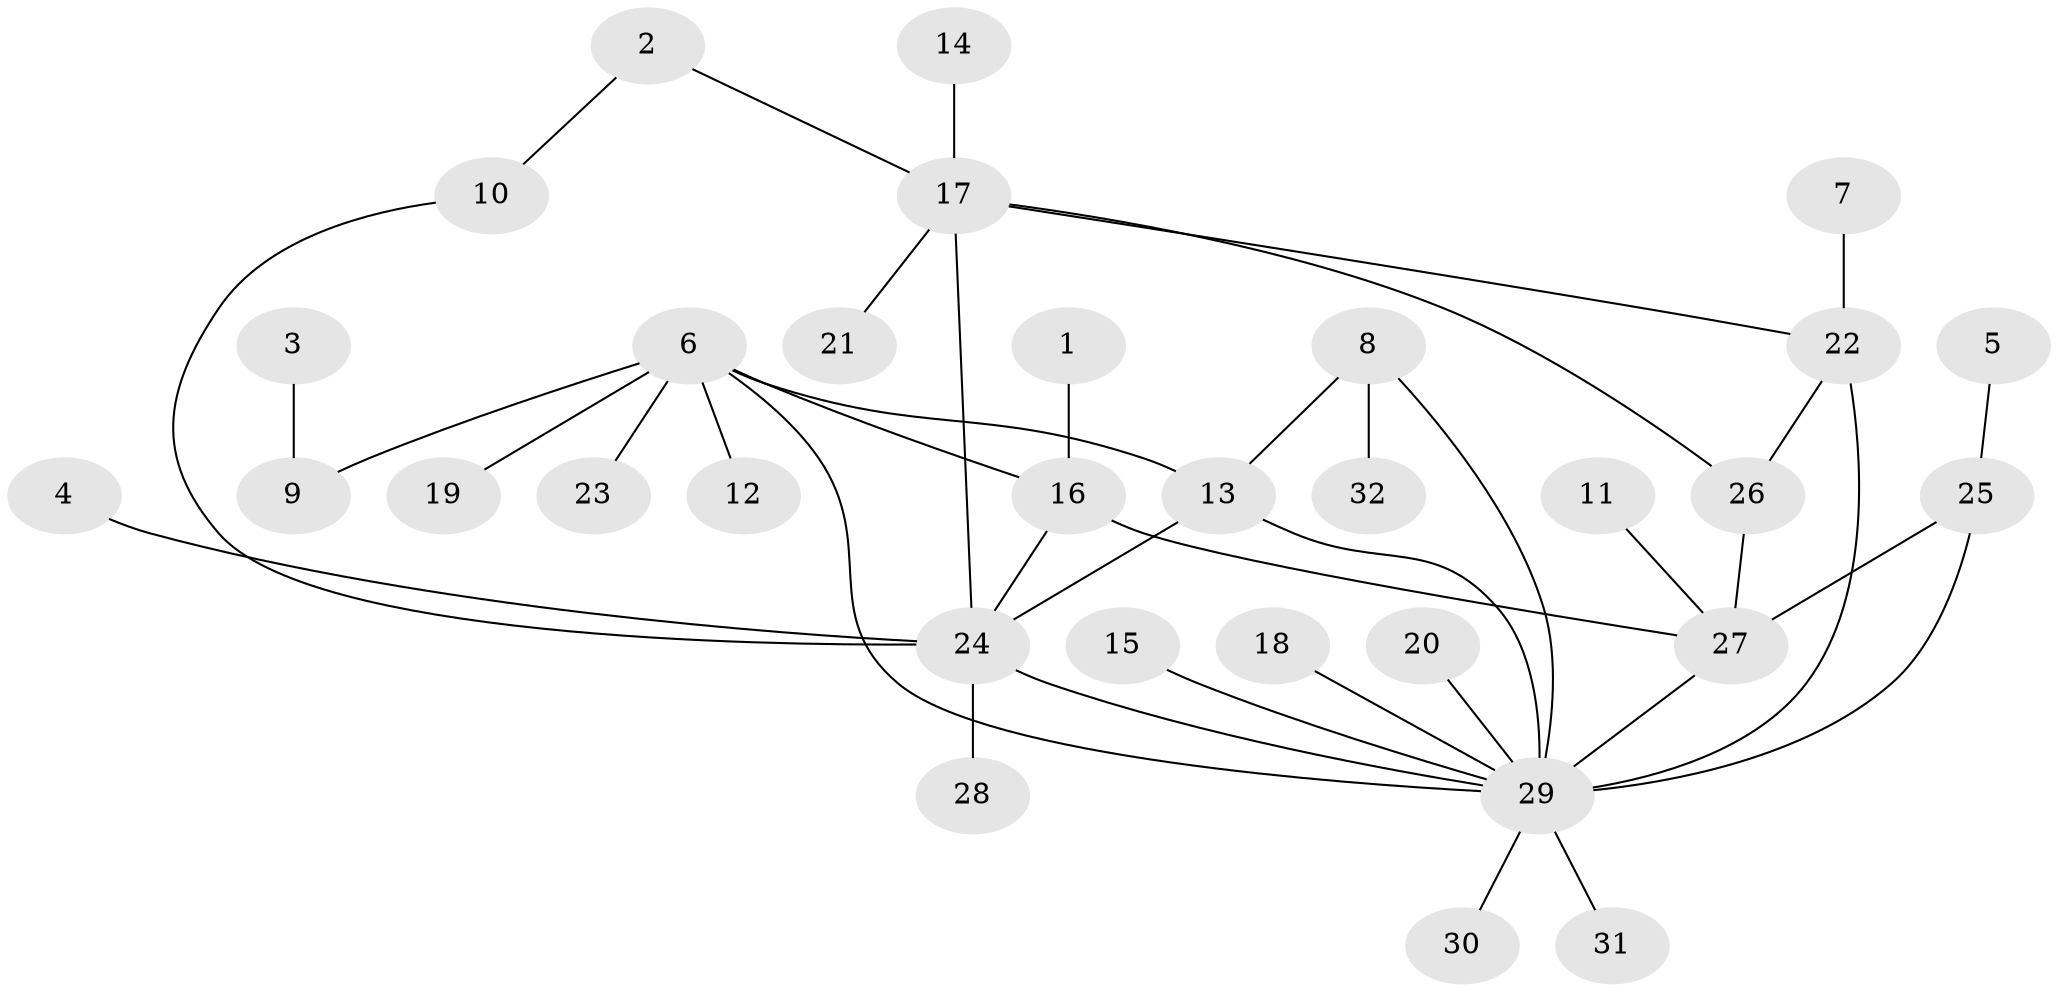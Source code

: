 // original degree distribution, {6: 0.06349206349206349, 5: 0.047619047619047616, 7: 0.047619047619047616, 8: 0.015873015873015872, 4: 0.047619047619047616, 9: 0.015873015873015872, 3: 0.07936507936507936, 1: 0.5714285714285714, 2: 0.1111111111111111}
// Generated by graph-tools (version 1.1) at 2025/26/03/09/25 03:26:47]
// undirected, 32 vertices, 41 edges
graph export_dot {
graph [start="1"]
  node [color=gray90,style=filled];
  1;
  2;
  3;
  4;
  5;
  6;
  7;
  8;
  9;
  10;
  11;
  12;
  13;
  14;
  15;
  16;
  17;
  18;
  19;
  20;
  21;
  22;
  23;
  24;
  25;
  26;
  27;
  28;
  29;
  30;
  31;
  32;
  1 -- 16 [weight=1.0];
  2 -- 10 [weight=1.0];
  2 -- 17 [weight=1.0];
  3 -- 9 [weight=1.0];
  4 -- 24 [weight=1.0];
  5 -- 25 [weight=1.0];
  6 -- 9 [weight=1.0];
  6 -- 12 [weight=1.0];
  6 -- 13 [weight=1.0];
  6 -- 16 [weight=1.0];
  6 -- 19 [weight=1.0];
  6 -- 23 [weight=1.0];
  6 -- 29 [weight=2.0];
  7 -- 22 [weight=1.0];
  8 -- 13 [weight=1.0];
  8 -- 29 [weight=1.0];
  8 -- 32 [weight=1.0];
  10 -- 24 [weight=1.0];
  11 -- 27 [weight=1.0];
  13 -- 24 [weight=1.0];
  13 -- 29 [weight=1.0];
  14 -- 17 [weight=1.0];
  15 -- 29 [weight=1.0];
  16 -- 24 [weight=1.0];
  16 -- 27 [weight=2.0];
  17 -- 21 [weight=1.0];
  17 -- 22 [weight=1.0];
  17 -- 24 [weight=1.0];
  17 -- 26 [weight=1.0];
  18 -- 29 [weight=1.0];
  20 -- 29 [weight=1.0];
  22 -- 26 [weight=1.0];
  22 -- 29 [weight=3.0];
  24 -- 28 [weight=2.0];
  24 -- 29 [weight=1.0];
  25 -- 27 [weight=1.0];
  25 -- 29 [weight=1.0];
  26 -- 27 [weight=1.0];
  27 -- 29 [weight=1.0];
  29 -- 30 [weight=1.0];
  29 -- 31 [weight=1.0];
}
